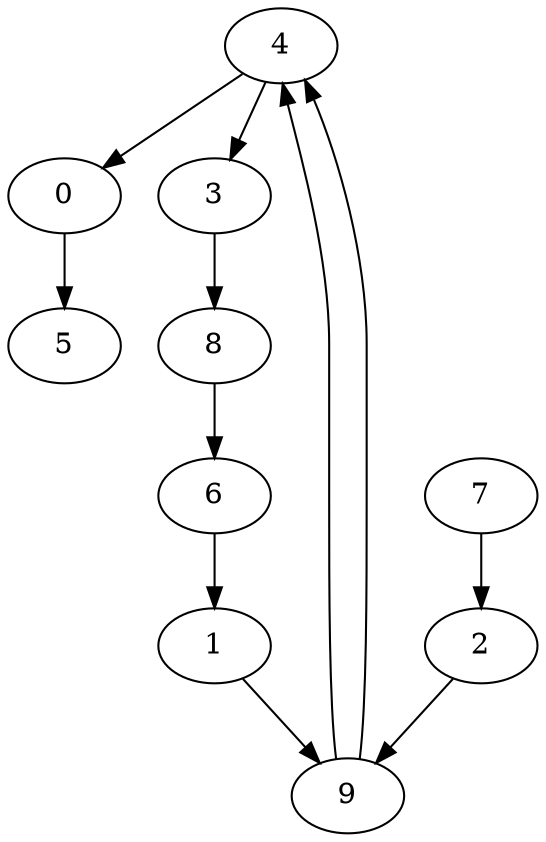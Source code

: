 digraph "DeBruijn graph" {
  GGA [label="0"] ;
  TAC [label="1"] ;
  CAC [label="2"] ;
  GGT [label="3"] ;
  CGG [label="4"] ;
  GAT [label="5"] ;
  TTA [label="6"] ;
  GCA [label="7"] ;
  GTT [label="8"] ;
  ACG [label="9"] ;
  GCA -> CAC ;
  CAC -> ACG ;
  ACG -> CGG ;
  CGG -> GGT ;
  GGT -> GTT ;
  GTT -> TTA ;
  TTA -> TAC ;
  TAC -> ACG ;
  ACG -> CGG ;
  CGG -> GGA ;
  GGA -> GAT ;
}
